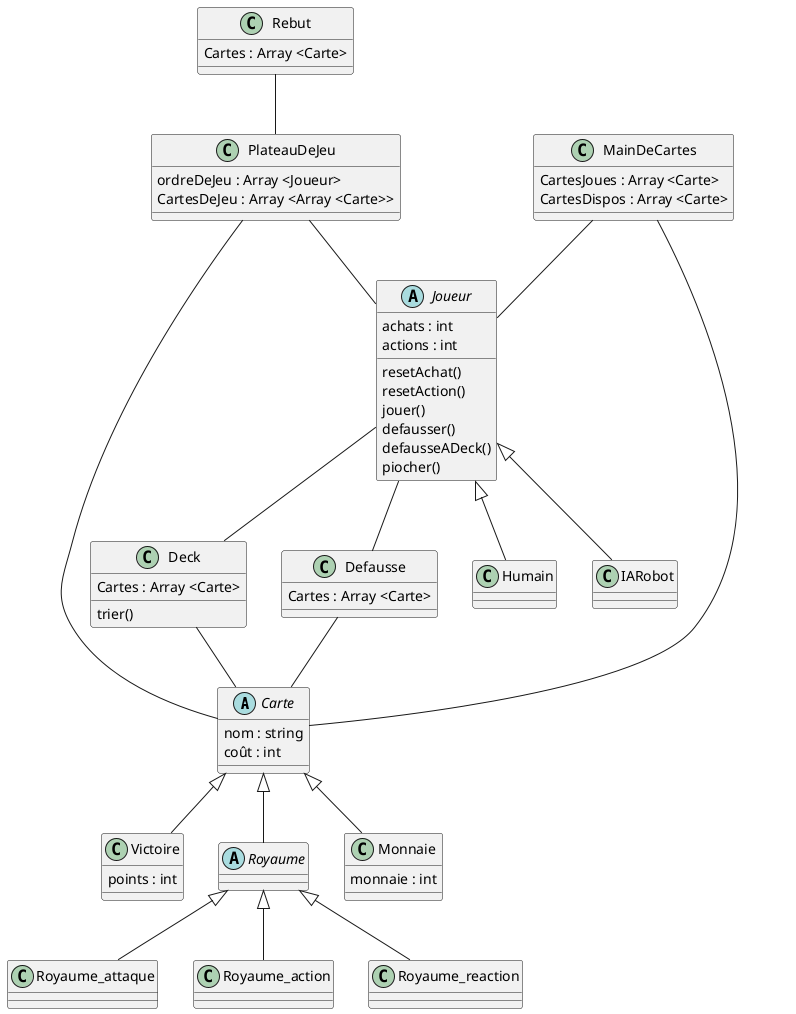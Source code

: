 @startuml
abstract class Carte {
nom : string
coût : int
}
class Victoire extends Carte{
points : int
}
abstract class Royaume extends Carte{}
class Monnaie extends Carte{
monnaie : int
}

class Royaume_attaque extends Royaume{}
class Royaume_action extends Royaume{}
class Royaume_reaction extends Royaume{}


class Deck{
Cartes : Array <Carte>
trier()
}
class Defausse{

Cartes : Array <Carte>
}
class PlateauDeJeu {
ordreDeJeu : Array <Joueur>
CartesDeJeu : Array <Array <Carte>>
}
class Rebut{

Cartes : Array <Carte>
}
class MainDeCartes{

CartesJoues : Array <Carte>
CartesDispos : Array <Carte>

}

abstract class Joueur{
achats : int
actions : int
resetAchat()
resetAction()
jouer()
defausser()
defausseADeck()
piocher()

}
class Humain extends Joueur{}
class IARobot extends Joueur{}



MainDeCartes -- Carte
MainDeCartes -- Joueur
Defausse -- Carte
Rebut -- PlateauDeJeu
PlateauDeJeu -- Joueur
PlateauDeJeu -- Carte
Joueur -- Defausse
Joueur -- Deck
Deck -- Carte
@enduml